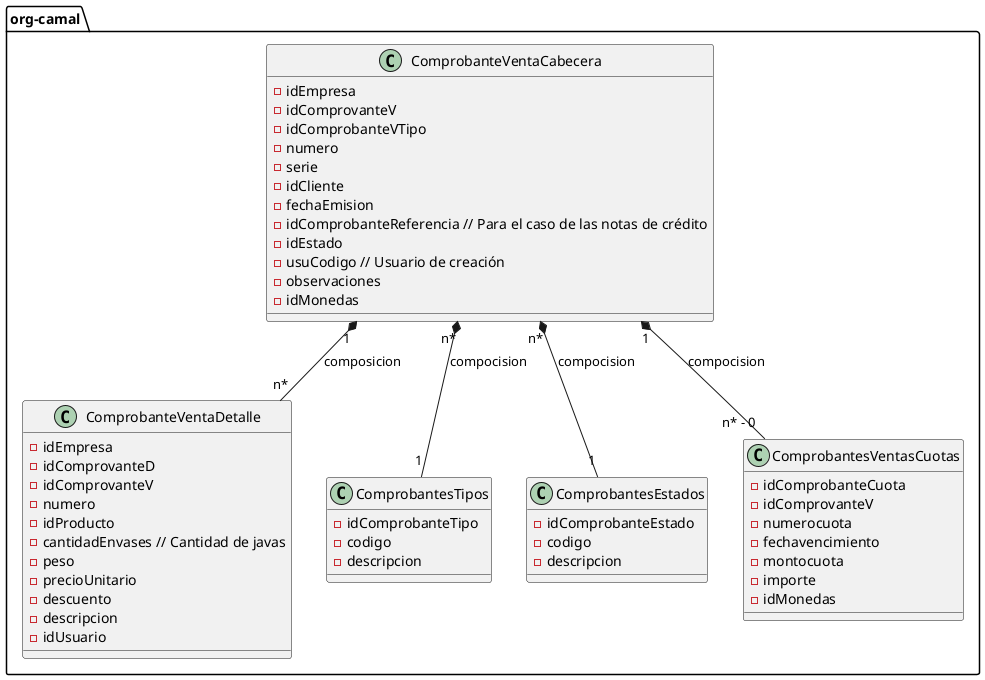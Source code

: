 @startuml

package "org-camal" {
    class ComprobanteVentaCabecera{
        -idEmpresa
        -idComprovanteV
        -idComprobanteVTipo
        -numero
        -serie
        -idCliente
        -fechaEmision
        -idComprobanteReferencia // Para el caso de las notas de crédito
        -idEstado
        -usuCodigo // Usuario de creación
        -observaciones
        -idMonedas
    }
    class ComprobanteVentaDetalle{
        -idEmpresa
        -idComprovanteD
        -idComprovanteV
        -numero
        -idProducto
        -cantidadEnvases // Cantidad de javas
        -peso
        -precioUnitario
        -descuento
        -descripcion
        -idUsuario
    }
    class ComprobantesTipos {
        -idComprobanteTipo
        -codigo
        -descripcion
    }
    class ComprobantesEstados {
        -idComprobanteEstado
        -codigo
        -descripcion
    }
    class ComprobantesVentasCuotas {
        -idComprobanteCuota
        -idComprovanteV
        -numerocuota
        -fechavencimiento
        -montocuota
        -importe
        -idMonedas
    }

    ComprobanteVentaCabecera "1" *-- "n*" ComprobanteVentaDetalle : composicion
    ComprobanteVentaCabecera "n*" *-- "1" ComprobantesTipos : compocision
    ComprobanteVentaCabecera "n*" *-- "1" ComprobantesEstados : compocision
    ComprobanteVentaCabecera "1" *-- "n* - 0" ComprobantesVentasCuotas : compocision
}

@enduml

